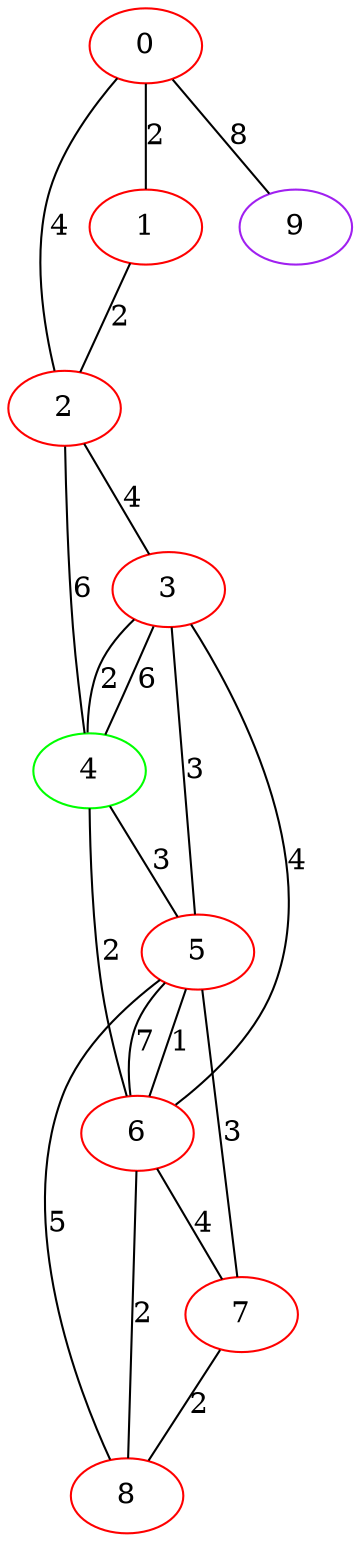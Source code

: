 graph "" {
0 [color=red, weight=1];
1 [color=red, weight=1];
2 [color=red, weight=1];
3 [color=red, weight=1];
4 [color=green, weight=2];
5 [color=red, weight=1];
6 [color=red, weight=1];
7 [color=red, weight=1];
8 [color=red, weight=1];
9 [color=purple, weight=4];
0 -- 1  [key=0, label=2];
0 -- 2  [key=0, label=4];
0 -- 9  [key=0, label=8];
1 -- 2  [key=0, label=2];
2 -- 3  [key=0, label=4];
2 -- 4  [key=0, label=6];
3 -- 4  [key=0, label=6];
3 -- 4  [key=1, label=2];
3 -- 5  [key=0, label=3];
3 -- 6  [key=0, label=4];
4 -- 5  [key=0, label=3];
4 -- 6  [key=0, label=2];
5 -- 8  [key=0, label=5];
5 -- 6  [key=0, label=7];
5 -- 6  [key=1, label=1];
5 -- 7  [key=0, label=3];
6 -- 8  [key=0, label=2];
6 -- 7  [key=0, label=4];
7 -- 8  [key=0, label=2];
}

